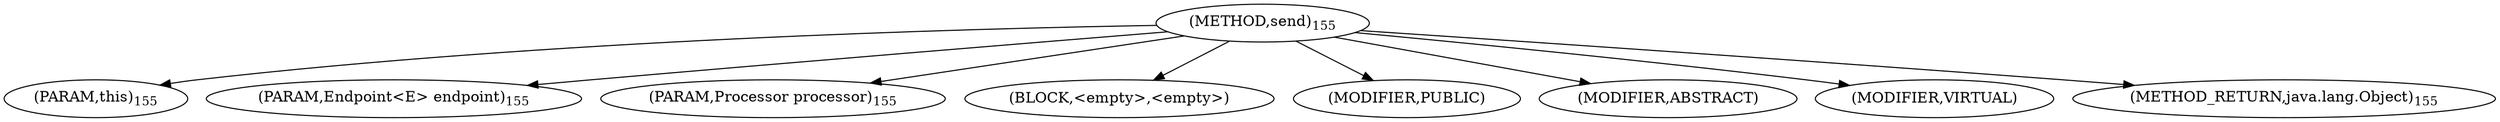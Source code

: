 digraph "send" {  
"119" [label = <(METHOD,send)<SUB>155</SUB>> ]
"120" [label = <(PARAM,this)<SUB>155</SUB>> ]
"121" [label = <(PARAM,Endpoint&lt;E&gt; endpoint)<SUB>155</SUB>> ]
"122" [label = <(PARAM,Processor processor)<SUB>155</SUB>> ]
"123" [label = <(BLOCK,&lt;empty&gt;,&lt;empty&gt;)> ]
"124" [label = <(MODIFIER,PUBLIC)> ]
"125" [label = <(MODIFIER,ABSTRACT)> ]
"126" [label = <(MODIFIER,VIRTUAL)> ]
"127" [label = <(METHOD_RETURN,java.lang.Object)<SUB>155</SUB>> ]
  "119" -> "120" 
  "119" -> "121" 
  "119" -> "122" 
  "119" -> "123" 
  "119" -> "124" 
  "119" -> "125" 
  "119" -> "126" 
  "119" -> "127" 
}
